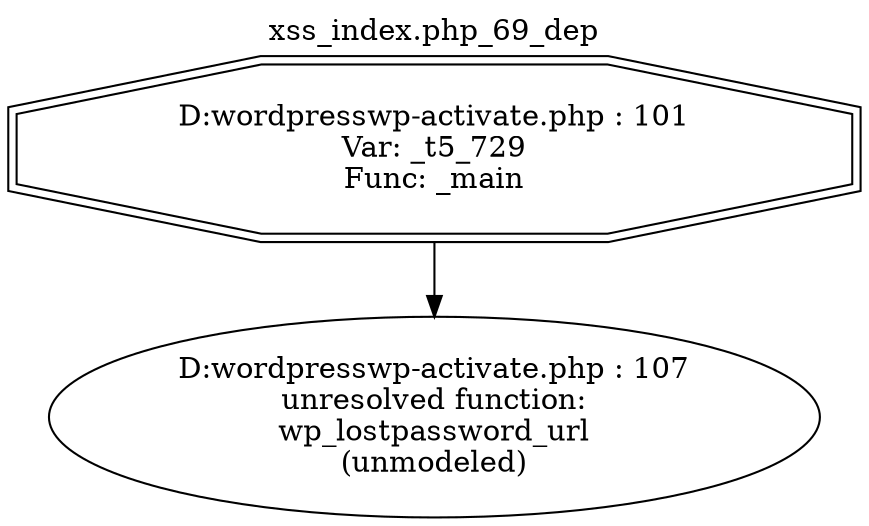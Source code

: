 digraph cfg {
  label="xss_index.php_69_dep";
  labelloc=t;
  n1 [shape=doubleoctagon, label="D:\wordpress\wp-activate.php : 101\nVar: _t5_729\nFunc: _main\n"];
  n2 [shape=ellipse, label="D:\wordpress\wp-activate.php : 107\nunresolved function:\nwp_lostpassword_url\n(unmodeled)\n"];
  n1 -> n2;
}
